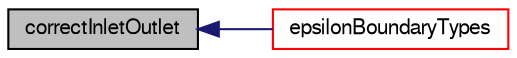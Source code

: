 digraph "correctInletOutlet"
{
  bgcolor="transparent";
  edge [fontname="FreeSans",fontsize="10",labelfontname="FreeSans",labelfontsize="10"];
  node [fontname="FreeSans",fontsize="10",shape=record];
  rankdir="LR";
  Node328 [label="correctInletOutlet",height=0.2,width=0.4,color="black", fillcolor="grey75", style="filled", fontcolor="black"];
  Node328 -> Node329 [dir="back",color="midnightblue",fontsize="10",style="solid",fontname="FreeSans"];
  Node329 [label="epsilonBoundaryTypes",height=0.2,width=0.4,color="red",URL="$a31190.html#acd126d9f66656609b863fc64abb95ebb"];
}
